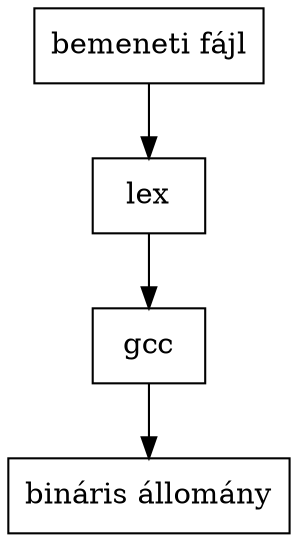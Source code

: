 digraph lex {
	node [shape = box];
	"bemeneti fájl" -> "lex"
	"lex" -> "gcc"
	"gcc" -> "bináris állomány"
}
